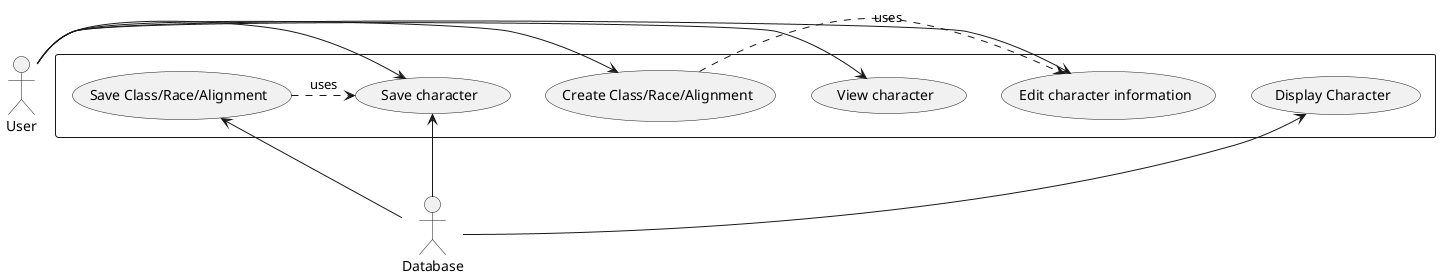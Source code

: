 @startuml
actor User
actor Database
rectangle {
User -> (Save character)
User -> (View character)
User -> (Create Class/Race/Alignment)
(Create Class/Race/Alignment) .> (Edit character information): uses
User -> (Edit character information)

Database -up-> (Display Character)
Database -up-> (Save character)
Database -up-> (Save Class/Race/Alignment)
(Save Class/Race/Alignment) .> (Save character) : uses
}
@enduml